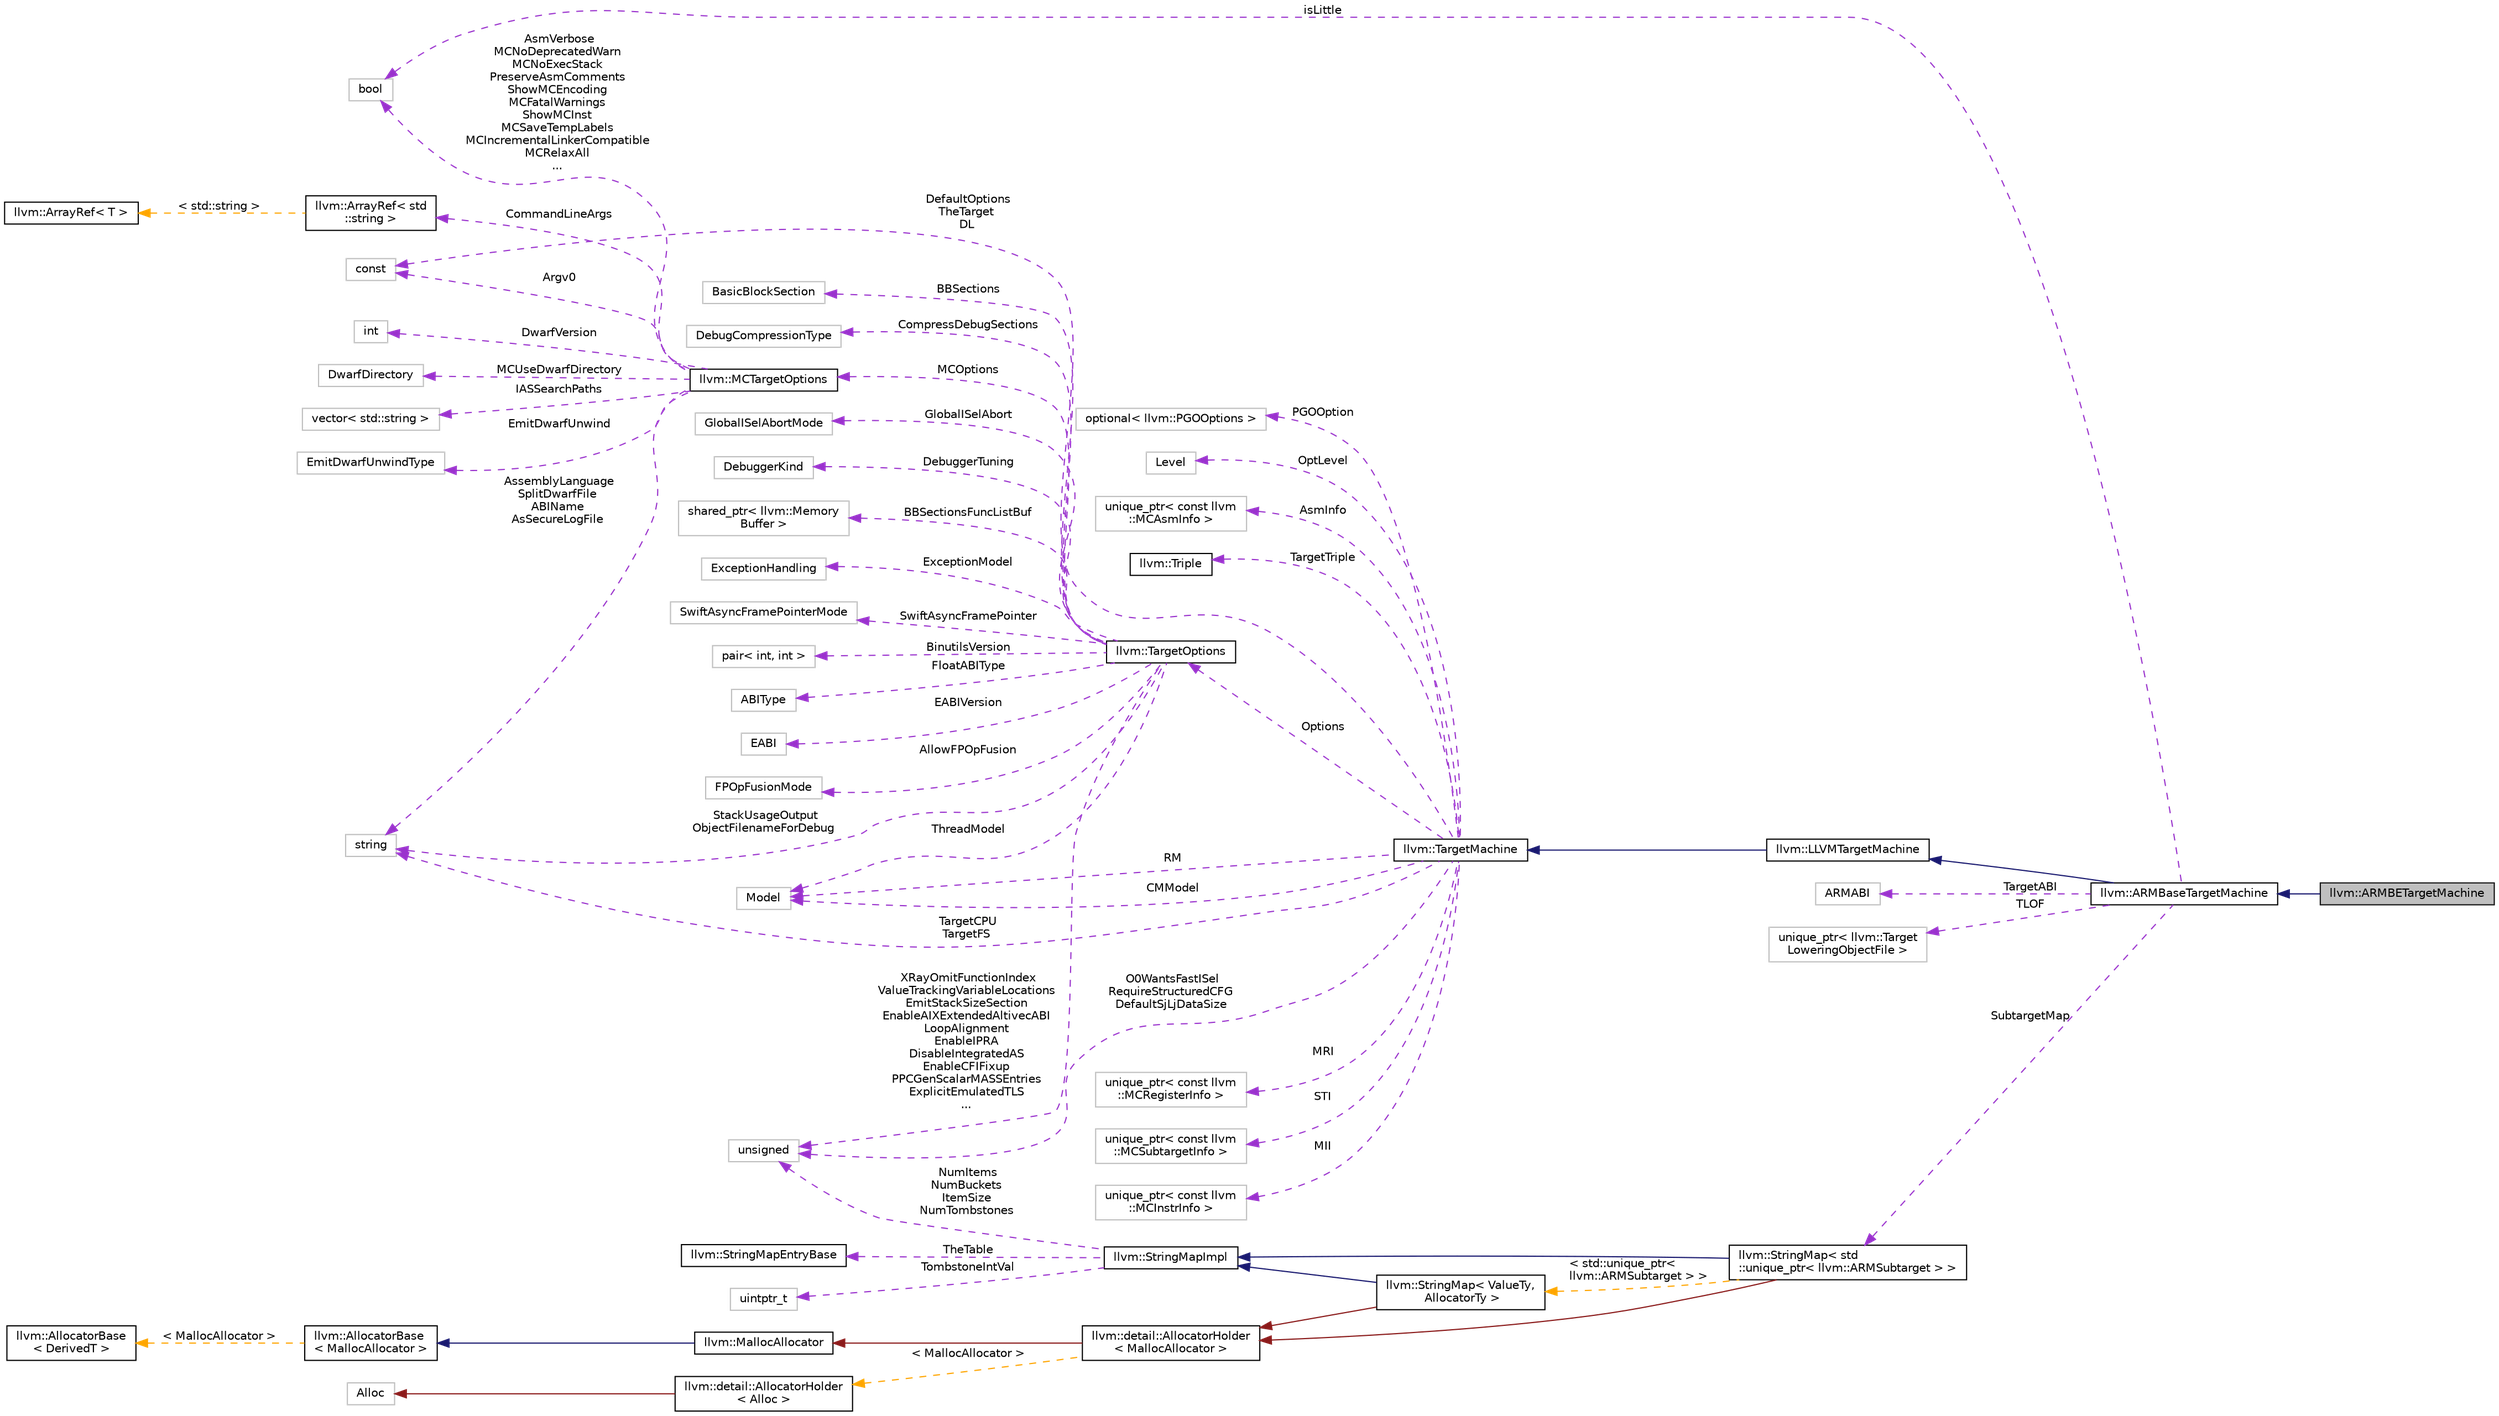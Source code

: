 digraph "llvm::ARMBETargetMachine"
{
 // LATEX_PDF_SIZE
  bgcolor="transparent";
  edge [fontname="Helvetica",fontsize="10",labelfontname="Helvetica",labelfontsize="10"];
  node [fontname="Helvetica",fontsize="10",shape=record];
  rankdir="LR";
  Node1 [label="llvm::ARMBETargetMachine",height=0.2,width=0.4,color="black", fillcolor="grey75", style="filled", fontcolor="black",tooltip="ARM/Thumb big endian target machine."];
  Node2 -> Node1 [dir="back",color="midnightblue",fontsize="10",style="solid",fontname="Helvetica"];
  Node2 [label="llvm::ARMBaseTargetMachine",height=0.2,width=0.4,color="black",URL="$classllvm_1_1ARMBaseTargetMachine.html",tooltip=" "];
  Node3 -> Node2 [dir="back",color="midnightblue",fontsize="10",style="solid",fontname="Helvetica"];
  Node3 [label="llvm::LLVMTargetMachine",height=0.2,width=0.4,color="black",URL="$classllvm_1_1LLVMTargetMachine.html",tooltip="This class describes a target machine that is implemented with the LLVM target-independent code gener..."];
  Node4 -> Node3 [dir="back",color="midnightblue",fontsize="10",style="solid",fontname="Helvetica"];
  Node4 [label="llvm::TargetMachine",height=0.2,width=0.4,color="black",URL="$classllvm_1_1TargetMachine.html",tooltip="Primary interface to the complete machine description for the target machine."];
  Node5 -> Node4 [dir="back",color="darkorchid3",fontsize="10",style="dashed",label=" Options" ,fontname="Helvetica"];
  Node5 [label="llvm::TargetOptions",height=0.2,width=0.4,color="black",URL="$classllvm_1_1TargetOptions.html",tooltip=" "];
  Node6 -> Node5 [dir="back",color="darkorchid3",fontsize="10",style="dashed",label=" SwiftAsyncFramePointer" ,fontname="Helvetica"];
  Node6 [label="SwiftAsyncFramePointerMode",height=0.2,width=0.4,color="grey75",tooltip=" "];
  Node7 -> Node5 [dir="back",color="darkorchid3",fontsize="10",style="dashed",label=" BinutilsVersion" ,fontname="Helvetica"];
  Node7 [label="pair\< int, int \>",height=0.2,width=0.4,color="grey75",tooltip=" "];
  Node8 -> Node5 [dir="back",color="darkorchid3",fontsize="10",style="dashed",label=" FloatABIType" ,fontname="Helvetica"];
  Node8 [label="ABIType",height=0.2,width=0.4,color="grey75",tooltip=" "];
  Node9 -> Node5 [dir="back",color="darkorchid3",fontsize="10",style="dashed",label=" EABIVersion" ,fontname="Helvetica"];
  Node9 [label="EABI",height=0.2,width=0.4,color="grey75",tooltip=" "];
  Node10 -> Node5 [dir="back",color="darkorchid3",fontsize="10",style="dashed",label=" ThreadModel" ,fontname="Helvetica"];
  Node10 [label="Model",height=0.2,width=0.4,color="grey75",tooltip=" "];
  Node11 -> Node5 [dir="back",color="darkorchid3",fontsize="10",style="dashed",label=" AllowFPOpFusion" ,fontname="Helvetica"];
  Node11 [label="FPOpFusionMode",height=0.2,width=0.4,color="grey75",tooltip=" "];
  Node12 -> Node5 [dir="back",color="darkorchid3",fontsize="10",style="dashed",label=" BBSections" ,fontname="Helvetica"];
  Node12 [label="BasicBlockSection",height=0.2,width=0.4,color="grey75",tooltip=" "];
  Node13 -> Node5 [dir="back",color="darkorchid3",fontsize="10",style="dashed",label=" CompressDebugSections" ,fontname="Helvetica"];
  Node13 [label="DebugCompressionType",height=0.2,width=0.4,color="grey75",tooltip=" "];
  Node14 -> Node5 [dir="back",color="darkorchid3",fontsize="10",style="dashed",label=" MCOptions" ,fontname="Helvetica"];
  Node14 [label="llvm::MCTargetOptions",height=0.2,width=0.4,color="black",URL="$classllvm_1_1MCTargetOptions.html",tooltip=" "];
  Node15 -> Node14 [dir="back",color="darkorchid3",fontsize="10",style="dashed",label=" MCUseDwarfDirectory" ,fontname="Helvetica"];
  Node15 [label="DwarfDirectory",height=0.2,width=0.4,color="grey75",tooltip=" "];
  Node16 -> Node14 [dir="back",color="darkorchid3",fontsize="10",style="dashed",label=" IASSearchPaths" ,fontname="Helvetica"];
  Node16 [label="vector\< std::string \>",height=0.2,width=0.4,color="grey75",tooltip=" "];
  Node17 -> Node14 [dir="back",color="darkorchid3",fontsize="10",style="dashed",label=" EmitDwarfUnwind" ,fontname="Helvetica"];
  Node17 [label="EmitDwarfUnwindType",height=0.2,width=0.4,color="grey75",tooltip=" "];
  Node18 -> Node14 [dir="back",color="darkorchid3",fontsize="10",style="dashed",label=" CommandLineArgs" ,fontname="Helvetica"];
  Node18 [label="llvm::ArrayRef\< std\l::string \>",height=0.2,width=0.4,color="black",URL="$classllvm_1_1ArrayRef.html",tooltip=" "];
  Node19 -> Node18 [dir="back",color="orange",fontsize="10",style="dashed",label=" \< std::string \>" ,fontname="Helvetica"];
  Node19 [label="llvm::ArrayRef\< T \>",height=0.2,width=0.4,color="black",URL="$classllvm_1_1ArrayRef.html",tooltip="ArrayRef - Represent a constant reference to an array (0 or more elements consecutively in memory),..."];
  Node20 -> Node14 [dir="back",color="darkorchid3",fontsize="10",style="dashed",label=" DwarfVersion" ,fontname="Helvetica"];
  Node20 [label="int",height=0.2,width=0.4,color="grey75",tooltip=" "];
  Node21 -> Node14 [dir="back",color="darkorchid3",fontsize="10",style="dashed",label=" AssemblyLanguage\nSplitDwarfFile\nABIName\nAsSecureLogFile" ,fontname="Helvetica"];
  Node21 [label="string",height=0.2,width=0.4,color="grey75",tooltip=" "];
  Node22 -> Node14 [dir="back",color="darkorchid3",fontsize="10",style="dashed",label=" AsmVerbose\nMCNoDeprecatedWarn\nMCNoExecStack\nPreserveAsmComments\nShowMCEncoding\nMCFatalWarnings\nShowMCInst\nMCSaveTempLabels\nMCIncrementalLinkerCompatible\nMCRelaxAll\n..." ,fontname="Helvetica"];
  Node22 [label="bool",height=0.2,width=0.4,color="grey75",tooltip=" "];
  Node23 -> Node14 [dir="back",color="darkorchid3",fontsize="10",style="dashed",label=" Argv0" ,fontname="Helvetica"];
  Node23 [label="const",height=0.2,width=0.4,color="grey75",tooltip=" "];
  Node24 -> Node5 [dir="back",color="darkorchid3",fontsize="10",style="dashed",label=" GlobalISelAbort" ,fontname="Helvetica"];
  Node24 [label="GlobalISelAbortMode",height=0.2,width=0.4,color="grey75",tooltip=" "];
  Node25 -> Node5 [dir="back",color="darkorchid3",fontsize="10",style="dashed",label=" DebuggerTuning" ,fontname="Helvetica"];
  Node25 [label="DebuggerKind",height=0.2,width=0.4,color="grey75",tooltip=" "];
  Node21 -> Node5 [dir="back",color="darkorchid3",fontsize="10",style="dashed",label=" StackUsageOutput\nObjectFilenameForDebug" ,fontname="Helvetica"];
  Node26 -> Node5 [dir="back",color="darkorchid3",fontsize="10",style="dashed",label=" BBSectionsFuncListBuf" ,fontname="Helvetica"];
  Node26 [label="shared_ptr\< llvm::Memory\lBuffer \>",height=0.2,width=0.4,color="grey75",tooltip=" "];
  Node27 -> Node5 [dir="back",color="darkorchid3",fontsize="10",style="dashed",label=" XRayOmitFunctionIndex\nValueTrackingVariableLocations\nEmitStackSizeSection\nEnableAIXExtendedAltivecABI\nLoopAlignment\nEnableIPRA\nDisableIntegratedAS\nEnableCFIFixup\nPPCGenScalarMASSEntries\nExplicitEmulatedTLS\n..." ,fontname="Helvetica"];
  Node27 [label="unsigned",height=0.2,width=0.4,color="grey75",tooltip=" "];
  Node28 -> Node5 [dir="back",color="darkorchid3",fontsize="10",style="dashed",label=" ExceptionModel" ,fontname="Helvetica"];
  Node28 [label="ExceptionHandling",height=0.2,width=0.4,color="grey75",tooltip=" "];
  Node29 -> Node4 [dir="back",color="darkorchid3",fontsize="10",style="dashed",label=" MRI" ,fontname="Helvetica"];
  Node29 [label="unique_ptr\< const llvm\l::MCRegisterInfo \>",height=0.2,width=0.4,color="grey75",tooltip=" "];
  Node30 -> Node4 [dir="back",color="darkorchid3",fontsize="10",style="dashed",label=" STI" ,fontname="Helvetica"];
  Node30 [label="unique_ptr\< const llvm\l::MCSubtargetInfo \>",height=0.2,width=0.4,color="grey75",tooltip=" "];
  Node31 -> Node4 [dir="back",color="darkorchid3",fontsize="10",style="dashed",label=" MII" ,fontname="Helvetica"];
  Node31 [label="unique_ptr\< const llvm\l::MCInstrInfo \>",height=0.2,width=0.4,color="grey75",tooltip=" "];
  Node10 -> Node4 [dir="back",color="darkorchid3",fontsize="10",style="dashed",label=" RM" ,fontname="Helvetica"];
  Node32 -> Node4 [dir="back",color="darkorchid3",fontsize="10",style="dashed",label=" PGOOption" ,fontname="Helvetica"];
  Node32 [label="optional\< llvm::PGOOptions \>",height=0.2,width=0.4,color="grey75",tooltip=" "];
  Node33 -> Node4 [dir="back",color="darkorchid3",fontsize="10",style="dashed",label=" OptLevel" ,fontname="Helvetica"];
  Node33 [label="Level",height=0.2,width=0.4,color="grey75",tooltip=" "];
  Node21 -> Node4 [dir="back",color="darkorchid3",fontsize="10",style="dashed",label=" TargetCPU\nTargetFS" ,fontname="Helvetica"];
  Node34 -> Node4 [dir="back",color="darkorchid3",fontsize="10",style="dashed",label=" AsmInfo" ,fontname="Helvetica"];
  Node34 [label="unique_ptr\< const llvm\l::MCAsmInfo \>",height=0.2,width=0.4,color="grey75",tooltip=" "];
  Node10 -> Node4 [dir="back",color="darkorchid3",fontsize="10",style="dashed",label=" CMModel" ,fontname="Helvetica"];
  Node35 -> Node4 [dir="back",color="darkorchid3",fontsize="10",style="dashed",label=" TargetTriple" ,fontname="Helvetica"];
  Node35 [label="llvm::Triple",height=0.2,width=0.4,color="black",URL="$classllvm_1_1Triple.html",tooltip="Triple - Helper class for working with autoconf configuration names."];
  Node27 -> Node4 [dir="back",color="darkorchid3",fontsize="10",style="dashed",label=" O0WantsFastISel\nRequireStructuredCFG\nDefaultSjLjDataSize" ,fontname="Helvetica"];
  Node23 -> Node4 [dir="back",color="darkorchid3",fontsize="10",style="dashed",label=" DefaultOptions\nTheTarget\nDL" ,fontname="Helvetica"];
  Node36 -> Node2 [dir="back",color="darkorchid3",fontsize="10",style="dashed",label=" TargetABI" ,fontname="Helvetica"];
  Node36 [label="ARMABI",height=0.2,width=0.4,color="grey75",tooltip=" "];
  Node22 -> Node2 [dir="back",color="darkorchid3",fontsize="10",style="dashed",label=" isLittle" ,fontname="Helvetica"];
  Node37 -> Node2 [dir="back",color="darkorchid3",fontsize="10",style="dashed",label=" TLOF" ,fontname="Helvetica"];
  Node37 [label="unique_ptr\< llvm::Target\lLoweringObjectFile \>",height=0.2,width=0.4,color="grey75",tooltip=" "];
  Node38 -> Node2 [dir="back",color="darkorchid3",fontsize="10",style="dashed",label=" SubtargetMap" ,fontname="Helvetica"];
  Node38 [label="llvm::StringMap\< std\l::unique_ptr\< llvm::ARMSubtarget \> \>",height=0.2,width=0.4,color="black",URL="$classllvm_1_1StringMap.html",tooltip=" "];
  Node39 -> Node38 [dir="back",color="midnightblue",fontsize="10",style="solid",fontname="Helvetica"];
  Node39 [label="llvm::StringMapImpl",height=0.2,width=0.4,color="black",URL="$classllvm_1_1StringMapImpl.html",tooltip="StringMapImpl - This is the base class of StringMap that is shared among all of its instantiations."];
  Node40 -> Node39 [dir="back",color="darkorchid3",fontsize="10",style="dashed",label=" TheTable" ,fontname="Helvetica"];
  Node40 [label="llvm::StringMapEntryBase",height=0.2,width=0.4,color="black",URL="$classllvm_1_1StringMapEntryBase.html",tooltip="StringMapEntryBase - Shared base class of StringMapEntry instances."];
  Node27 -> Node39 [dir="back",color="darkorchid3",fontsize="10",style="dashed",label=" NumItems\nNumBuckets\nItemSize\nNumTombstones" ,fontname="Helvetica"];
  Node41 -> Node39 [dir="back",color="darkorchid3",fontsize="10",style="dashed",label=" TombstoneIntVal" ,fontname="Helvetica"];
  Node41 [label="uintptr_t",height=0.2,width=0.4,color="grey75",tooltip=" "];
  Node42 -> Node38 [dir="back",color="firebrick4",fontsize="10",style="solid",fontname="Helvetica"];
  Node42 [label="llvm::detail::AllocatorHolder\l\< MallocAllocator \>",height=0.2,width=0.4,color="black",URL="$classllvm_1_1detail_1_1AllocatorHolder.html",tooltip=" "];
  Node43 -> Node42 [dir="back",color="firebrick4",fontsize="10",style="solid",fontname="Helvetica"];
  Node43 [label="llvm::MallocAllocator",height=0.2,width=0.4,color="black",URL="$classllvm_1_1MallocAllocator.html",tooltip=" "];
  Node44 -> Node43 [dir="back",color="midnightblue",fontsize="10",style="solid",fontname="Helvetica"];
  Node44 [label="llvm::AllocatorBase\l\< MallocAllocator \>",height=0.2,width=0.4,color="black",URL="$classllvm_1_1AllocatorBase.html",tooltip=" "];
  Node45 -> Node44 [dir="back",color="orange",fontsize="10",style="dashed",label=" \< MallocAllocator \>" ,fontname="Helvetica"];
  Node45 [label="llvm::AllocatorBase\l\< DerivedT \>",height=0.2,width=0.4,color="black",URL="$classllvm_1_1AllocatorBase.html",tooltip="CRTP base class providing obvious overloads for the core Allocate() methods of LLVM-style allocators."];
  Node46 -> Node42 [dir="back",color="orange",fontsize="10",style="dashed",label=" \< MallocAllocator \>" ,fontname="Helvetica"];
  Node46 [label="llvm::detail::AllocatorHolder\l\< Alloc \>",height=0.2,width=0.4,color="black",URL="$classllvm_1_1detail_1_1AllocatorHolder.html",tooltip=" "];
  Node47 -> Node46 [dir="back",color="firebrick4",fontsize="10",style="solid",fontname="Helvetica"];
  Node47 [label="Alloc",height=0.2,width=0.4,color="grey75",tooltip=" "];
  Node48 -> Node38 [dir="back",color="orange",fontsize="10",style="dashed",label=" \< std::unique_ptr\<\l llvm::ARMSubtarget \> \>" ,fontname="Helvetica"];
  Node48 [label="llvm::StringMap\< ValueTy,\l AllocatorTy \>",height=0.2,width=0.4,color="black",URL="$classllvm_1_1StringMap.html",tooltip="StringMap - This is an unconventional map that is specialized for handling keys that are \"strings\",..."];
  Node39 -> Node48 [dir="back",color="midnightblue",fontsize="10",style="solid",fontname="Helvetica"];
  Node42 -> Node48 [dir="back",color="firebrick4",fontsize="10",style="solid",fontname="Helvetica"];
}

